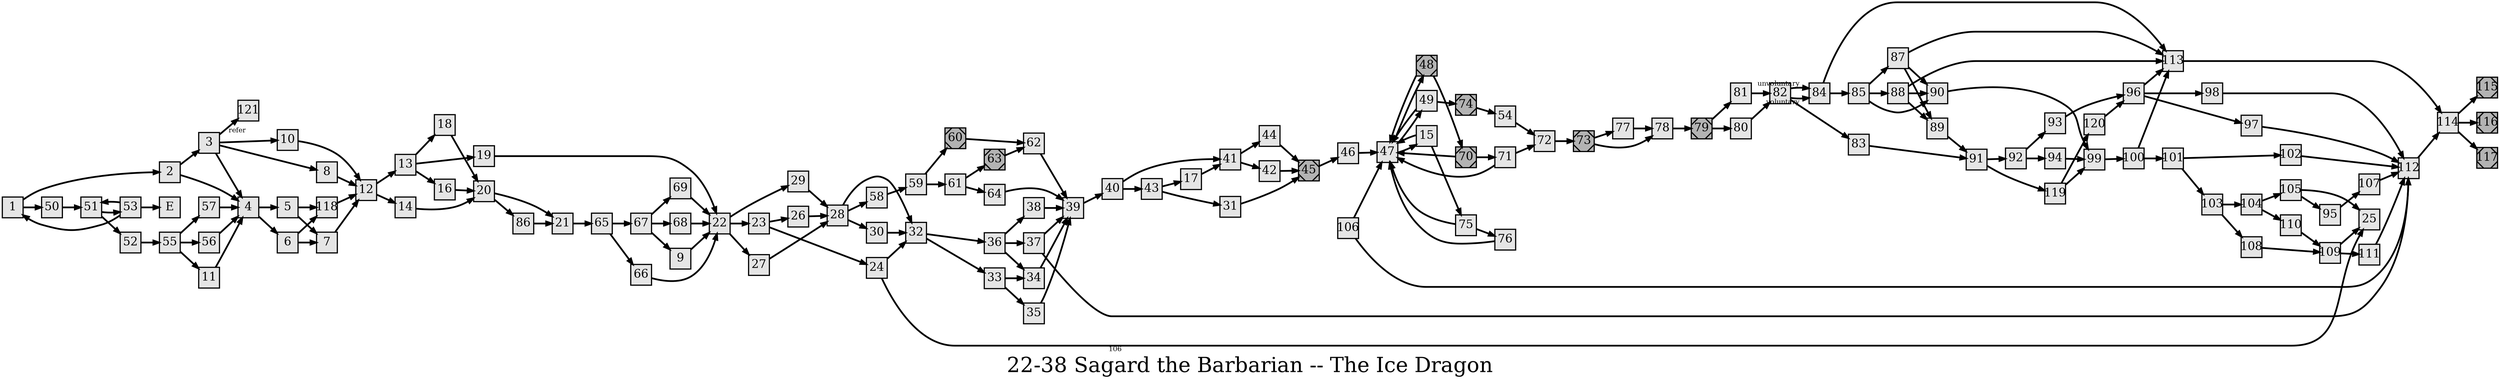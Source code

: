 digraph g{
  graph [ label="22-38 Sagard the Barbarian -- The Ice Dragon" rankdir=LR, ordering=out, fontsize=36, nodesep="0.35", ranksep="0.45"];
  node  [shape=rect, penwidth=2, fontsize=20, style=filled, fillcolor=grey90, margin="0,0", labelfloat=true, regular=true, fixedsize=true];
  edge  [labelfloat=true, penwidth=3, fontsize=12];
  1 -> 2;
  1 -> 50;
  2 -> 3;
  2 -> 4;
  3 -> 121	[ xlabel="refer" ];
  3 -> 10;
  3 -> 8;
  3 -> 4;
  4 -> 5;
  4 -> 6;
  5 -> 118;
  5 -> 7;
  6 -> 118;
  6 -> 7;
  7 -> 12;
  8 -> 12;
  9 -> 22;
  10 -> 12;
  11 -> 4;
  12 -> 13;
  12 -> 14;
  13 -> 18;
  13 -> 19;
  13 -> 16;
  14 -> 20;
  15 -> 47;
  15 -> 75;
  16 -> 20;
  17 -> 41;
  18 -> 20;
  19 -> 22;
  20 -> 21;
  20 -> 86;
  21 -> 65;
  22 -> 29;
  22 -> 23;
  22 -> 27;
  23 -> 26;
  23 -> 24;
  24 -> 32;
  24 -> 25	[ xlabel="106" ];
  26 -> 28;
  27 -> 28;
  28 -> 32;
  28 -> 58;
  28 -> 30;
  29 -> 28;
  30 -> 32;
  31 -> 45;
  32 -> 33;
  32 -> 36;
  33 -> 34;
  33 -> 35;
  34 -> 39;
  35 -> 39;
  36 -> 38;
  36 -> 37;
  36 -> 34;
  37 -> 39;
  37 -> 112;
  38 -> 39;
  39 -> 40;
  40 -> 41;
  40 -> 43;
  41 -> 44;
  41 -> 42;
  42 -> 45;
  43 -> 17;
  43 -> 31;
  44 -> 45;
  45	[ xlabel="E", shape=Msquare, fontsize=20, fillcolor=grey70, xlabel="" ];
  45 -> 46;
  46 -> 47;
  47 -> 48;
  47 -> 49;
  47 -> 15;
  48	[ xlabel="E", shape=Msquare, fontsize=20, fillcolor=grey70, xlabel="" ];
  48 -> 70;
  48 -> 47;
  49 -> 74;
  49 -> 47;
  50 -> 51;
  51 -> 53;
  51 -> 52;
  52 -> 55;
  53 -> 51;
  53 -> 1;
  53 -> E;	// go back to 1 and choose previous unchosen option: head west
  54 -> 72;
  55 -> 57;
  55 -> 56;
  55 -> 11;
  56 -> 4;
  57 -> 4;
  58 -> 59;
  59 -> 60;
  59 -> 61;
  60	[ xlabel="E", shape=Msquare, fontsize=20, fillcolor=grey70, xlabel="" ];
  60 -> 62;
  61 -> 63;
  61 -> 64;
  62 -> 39;
  63	[ xlabel="E", shape=Msquare, fontsize=20, fillcolor=grey70, xlabel="" ];
  63 -> 62;
  64 -> 39;
  65 -> 67;
  65 -> 66;
  66 -> 22;
  67 -> 69;
  67 -> 68;
  67 -> 9;
  68 -> 22;
  69 -> 22;
  70	[ xlabel="E", shape=Msquare, fontsize=20, fillcolor=grey70, xlabel="" ];
  70 -> 71;
  70 -> 47;
  71 -> 47;
  71 -> 72;
  72 -> 73;
  73	[ xlabel="E", shape=Msquare, fontsize=20, fillcolor=grey70, xlabel="" ];
  73 -> 77;
  73 -> 78;
  74	[ xlabel="E", shape=Msquare, fontsize=20, fillcolor=grey70, xlabel="" ];
  74 -> 54;
  75 -> 76;
  75 -> 47;
  76 -> 47;
  77 -> 78;
  78 -> 79;
  79	[ xlabel="E", shape=Msquare, fontsize=20, fillcolor=grey70, xlabel="" ];
  79 -> 81;
  79 -> 80;
  80 -> 82;
  81 -> 82;
  82 -> 84	[ xlabel="voluntary" ];
  82 -> 83;
  82 -> 84	[ xlabel="unvoluntary" ];	// dice roll
  83 -> 91;
  84 -> 113;
  84 -> 85;
  85 -> 87;
  85 -> 88;
  85 -> 90;
  86 -> 21;
  87 -> 113;
  87 -> 90;
  87 -> 89;
  88 -> 113;
  88 -> 90;
  88 -> 89;
  89 -> 91;
  90 -> 99;
  91 -> 92;
  91 -> 119;
  92 -> 93;
  92 -> 94;
  93 -> 96;
  94 -> 99;
  95 -> 107;
  96 -> 113;
  96 -> 98;
  96 -> 97;
  97 -> 112;
  98 -> 112;
  99 -> 100;
  100 -> 113;
  100 -> 101;
  101 -> 102;
  101 -> 103;
  102 -> 112;
  103 -> 104;
  103 -> 108;
  104 -> 105;
  104 -> 110;
  105 -> 25;
  105 -> 95;
  106 -> 47;
  106 -> 112;
  107 -> 112;
  108 -> 109;
  109 -> 25;
  109 -> 111;
  110 -> 109;
  111 -> 112;
  112 -> 114;
  113 -> 114;
  114 -> 115;	// tally points, determines ending
  114 -> 116;
  114 -> 117;
  115	[ xlabel="E", shape=Msquare, fontsize=20, fillcolor=grey70, xlabel="" ];
  116	[ xlabel="E", shape=Msquare, fontsize=20, fillcolor=grey70, xlabel="" ];	// GOOD
  117	[ xlabel="E", shape=Msquare, fontsize=20, fillcolor=grey70, xlabel="" ];	// GOOD
  118 -> 12;
  119 -> 120;
  119 -> 99;
  120 -> 96;
}

